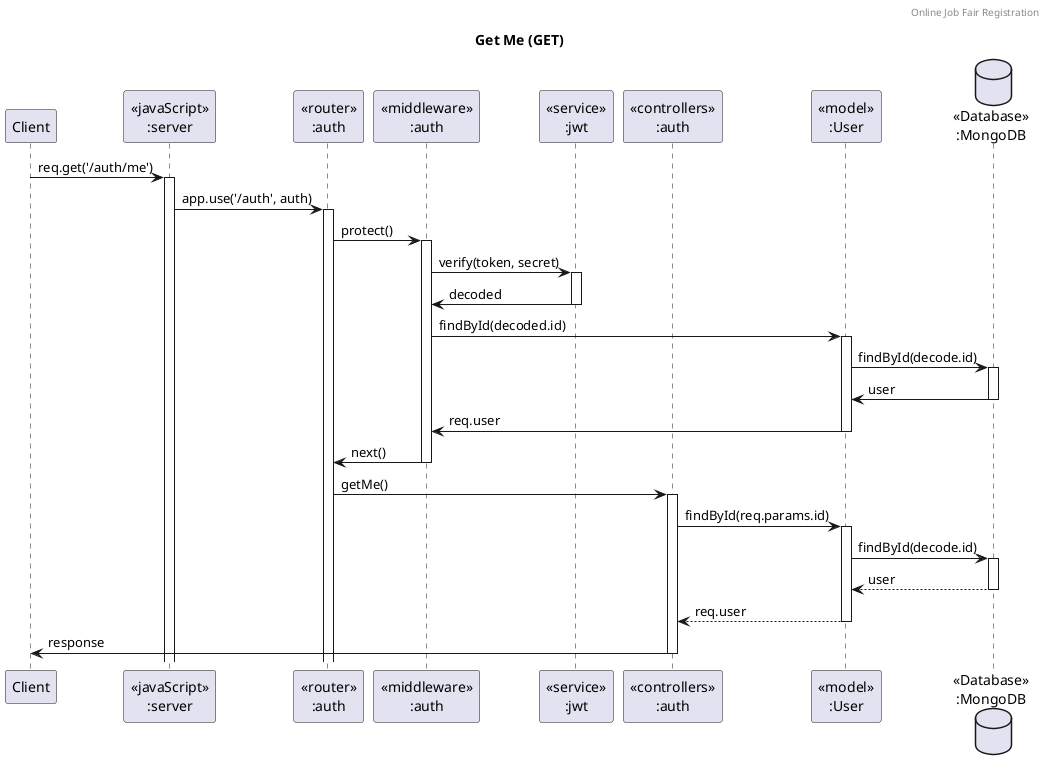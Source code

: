 @startuml Get Me (GET)

header Online Job Fair Registration
title "Get Me (GET)"

participant "Client" as client
participant "<<javaScript>>\n:server" as server
participant "<<router>>\n:auth" as routerAuth
participant "<<middleware>>\n:auth" as auth
participant "<<service>>\n:jwt" as jwt
participant "<<controllers>>\n:auth" as controllersAuth
participant "<<model>>\n:User" as modelUser
database "<<Database>>\n:MongoDB" as UsersDatabase

client->server ++:req.get('/auth/me')
server->routerAuth ++:app.use('/auth', auth)
routerAuth -> auth ++:protect()
auth -> jwt ++:verify(token, secret)
auth <- jwt --:decoded
auth -> modelUser ++:findById(decoded.id)
modelUser -> UsersDatabase ++:findById(decode.id)
modelUser <- UsersDatabase --:user
auth <- modelUser --:req.user
routerAuth <- auth --:next()
routerAuth -> controllersAuth ++:getMe()
controllersAuth->modelUser ++:findById(req.params.id)
modelUser ->UsersDatabase ++:findById(decode.id)
UsersDatabase --> modelUser --:user
controllersAuth <-- modelUser --:req.user
controllersAuth->client --:response

@enduml
